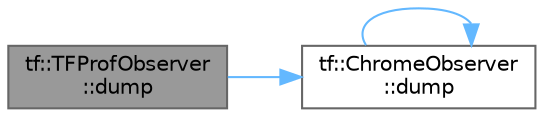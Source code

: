 digraph "tf::TFProfObserver::dump"
{
 // LATEX_PDF_SIZE
  bgcolor="transparent";
  edge [fontname=Helvetica,fontsize=10,labelfontname=Helvetica,labelfontsize=10];
  node [fontname=Helvetica,fontsize=10,shape=box,height=0.2,width=0.4];
  rankdir="LR";
  Node1 [id="Node000001",label="tf::TFProfObserver\l::dump",height=0.2,width=0.4,color="gray40", fillcolor="grey60", style="filled", fontcolor="black",tooltip="dumps the timelines into a JSON string"];
  Node1 -> Node2 [id="edge1_Node000001_Node000002",color="steelblue1",style="solid",tooltip=" "];
  Node2 [id="Node000002",label="tf::ChromeObserver\l::dump",height=0.2,width=0.4,color="grey40", fillcolor="white", style="filled",URL="$classtf_1_1_chrome_observer.html#a414d60cee91db1d3924636fcea5f4ea7",tooltip="dumps the timelines into a @ChromeTracing format"];
  Node2 -> Node2 [id="edge2_Node000002_Node000002",color="steelblue1",style="solid",tooltip=" "];
}
